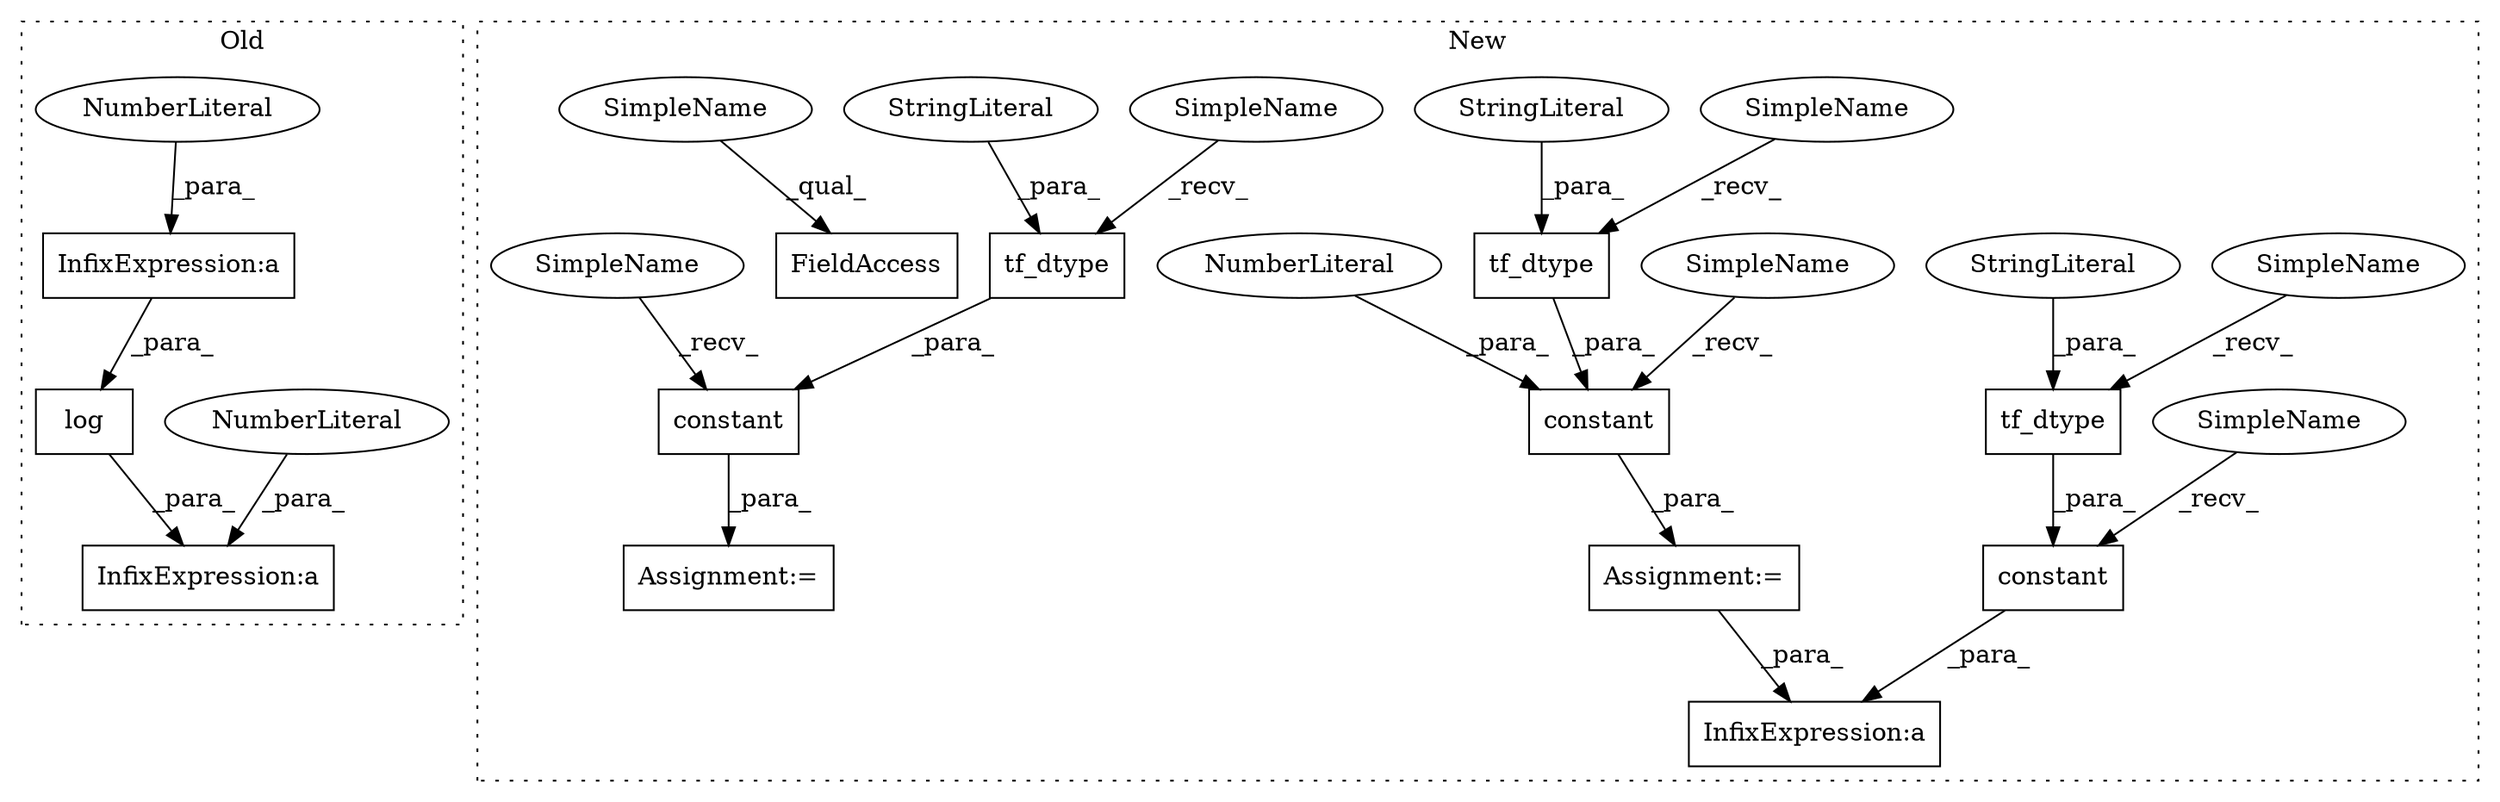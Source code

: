 digraph G {
subgraph cluster0 {
1 [label="log" a="32" s="1184,1216" l="4,1" shape="box"];
3 [label="InfixExpression:a" a="27" s="1217" l="3" shape="box"];
5 [label="InfixExpression:a" a="27" s="1209" l="3" shape="box"];
7 [label="NumberLiteral" a="34" s="1220" l="3" shape="ellipse"];
8 [label="NumberLiteral" a="34" s="1212" l="3" shape="ellipse"];
label = "Old";
style="dotted";
}
subgraph cluster1 {
2 [label="constant" a="32" s="940,975" l="9,1" shape="box"];
4 [label="InfixExpression:a" a="27" s="1529" l="3" shape="box"];
6 [label="NumberLiteral" a="34" s="949" l="3" shape="ellipse"];
9 [label="constant" a="32" s="1075,1124" l="9,1" shape="box"];
10 [label="tf_dtype" a="32" s="1107,1123" l="9,1" shape="box"];
11 [label="constant" a="32" s="1001,1045" l="9,1" shape="box"];
12 [label="tf_dtype" a="32" s="958,974" l="9,1" shape="box"];
13 [label="tf_dtype" a="32" s="1028,1044" l="9,1" shape="box"];
14 [label="StringLiteral" a="45" s="1037" l="7" shape="ellipse"];
15 [label="StringLiteral" a="45" s="967" l="7" shape="ellipse"];
16 [label="StringLiteral" a="45" s="1116" l="7" shape="ellipse"];
17 [label="FieldAccess" a="22" s="1499" l="15" shape="box"];
18 [label="Assignment:=" a="7" s="989" l="1" shape="box"];
19 [label="Assignment:=" a="7" s="928" l="1" shape="box"];
20 [label="SimpleName" a="42" s="1499" l="10" shape="ellipse"];
21 [label="SimpleName" a="42" s="990" l="10" shape="ellipse"];
22 [label="SimpleName" a="42" s="929" l="10" shape="ellipse"];
23 [label="SimpleName" a="42" s="1064" l="10" shape="ellipse"];
24 [label="SimpleName" a="42" s="953" l="4" shape="ellipse"];
25 [label="SimpleName" a="42" s="1023" l="4" shape="ellipse"];
26 [label="SimpleName" a="42" s="1102" l="4" shape="ellipse"];
label = "New";
style="dotted";
}
1 -> 3 [label="_para_"];
2 -> 19 [label="_para_"];
5 -> 1 [label="_para_"];
6 -> 2 [label="_para_"];
7 -> 3 [label="_para_"];
8 -> 5 [label="_para_"];
9 -> 4 [label="_para_"];
10 -> 9 [label="_para_"];
11 -> 18 [label="_para_"];
12 -> 2 [label="_para_"];
13 -> 11 [label="_para_"];
14 -> 13 [label="_para_"];
15 -> 12 [label="_para_"];
16 -> 10 [label="_para_"];
19 -> 4 [label="_para_"];
20 -> 17 [label="_qual_"];
21 -> 11 [label="_recv_"];
22 -> 2 [label="_recv_"];
23 -> 9 [label="_recv_"];
24 -> 12 [label="_recv_"];
25 -> 13 [label="_recv_"];
26 -> 10 [label="_recv_"];
}